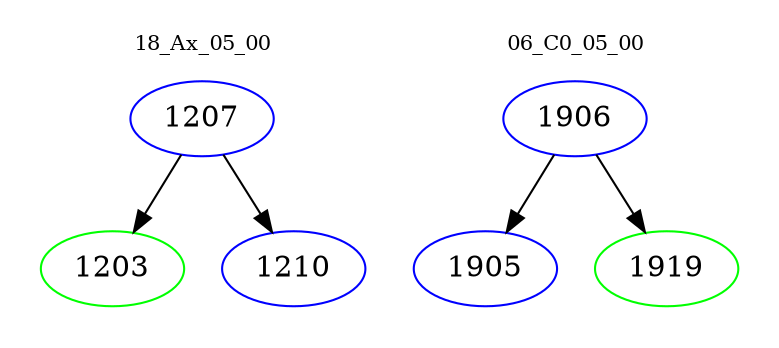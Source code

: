 digraph{
subgraph cluster_0 {
color = white
label = "18_Ax_05_00";
fontsize=10;
T0_1207 [label="1207", color="blue"]
T0_1207 -> T0_1203 [color="black"]
T0_1203 [label="1203", color="green"]
T0_1207 -> T0_1210 [color="black"]
T0_1210 [label="1210", color="blue"]
}
subgraph cluster_1 {
color = white
label = "06_C0_05_00";
fontsize=10;
T1_1906 [label="1906", color="blue"]
T1_1906 -> T1_1905 [color="black"]
T1_1905 [label="1905", color="blue"]
T1_1906 -> T1_1919 [color="black"]
T1_1919 [label="1919", color="green"]
}
}
